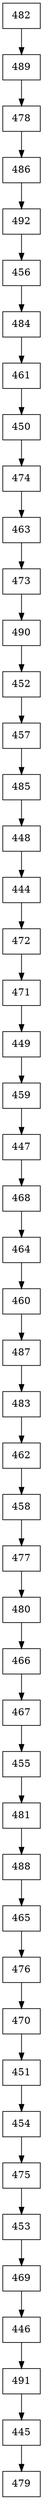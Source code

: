 digraph G {
  node [shape=record];
  node0 [label="{482}"];
  node0 -> node1;
  node1 [label="{489}"];
  node1 -> node2;
  node2 [label="{478}"];
  node2 -> node3;
  node3 [label="{486}"];
  node3 -> node4;
  node4 [label="{492}"];
  node4 -> node5;
  node5 [label="{456}"];
  node5 -> node6;
  node6 [label="{484}"];
  node6 -> node7;
  node7 [label="{461}"];
  node7 -> node8;
  node8 [label="{450}"];
  node8 -> node9;
  node9 [label="{474}"];
  node9 -> node10;
  node10 [label="{463}"];
  node10 -> node11;
  node11 [label="{473}"];
  node11 -> node12;
  node12 [label="{490}"];
  node12 -> node13;
  node13 [label="{452}"];
  node13 -> node14;
  node14 [label="{457}"];
  node14 -> node15;
  node15 [label="{485}"];
  node15 -> node16;
  node16 [label="{448}"];
  node16 -> node17;
  node17 [label="{444}"];
  node17 -> node18;
  node18 [label="{472}"];
  node18 -> node19;
  node19 [label="{471}"];
  node19 -> node20;
  node20 [label="{449}"];
  node20 -> node21;
  node21 [label="{459}"];
  node21 -> node22;
  node22 [label="{447}"];
  node22 -> node23;
  node23 [label="{468}"];
  node23 -> node24;
  node24 [label="{464}"];
  node24 -> node25;
  node25 [label="{460}"];
  node25 -> node26;
  node26 [label="{487}"];
  node26 -> node27;
  node27 [label="{483}"];
  node27 -> node28;
  node28 [label="{462}"];
  node28 -> node29;
  node29 [label="{458}"];
  node29 -> node30;
  node30 [label="{477}"];
  node30 -> node31;
  node31 [label="{480}"];
  node31 -> node32;
  node32 [label="{466}"];
  node32 -> node33;
  node33 [label="{467}"];
  node33 -> node34;
  node34 [label="{455}"];
  node34 -> node35;
  node35 [label="{481}"];
  node35 -> node36;
  node36 [label="{488}"];
  node36 -> node37;
  node37 [label="{465}"];
  node37 -> node38;
  node38 [label="{476}"];
  node38 -> node39;
  node39 [label="{470}"];
  node39 -> node40;
  node40 [label="{451}"];
  node40 -> node41;
  node41 [label="{454}"];
  node41 -> node42;
  node42 [label="{475}"];
  node42 -> node43;
  node43 [label="{453}"];
  node43 -> node44;
  node44 [label="{469}"];
  node44 -> node45;
  node45 [label="{446}"];
  node45 -> node46;
  node46 [label="{491}"];
  node46 -> node47;
  node47 [label="{445}"];
  node47 -> node48;
  node48 [label="{479}"];
}
